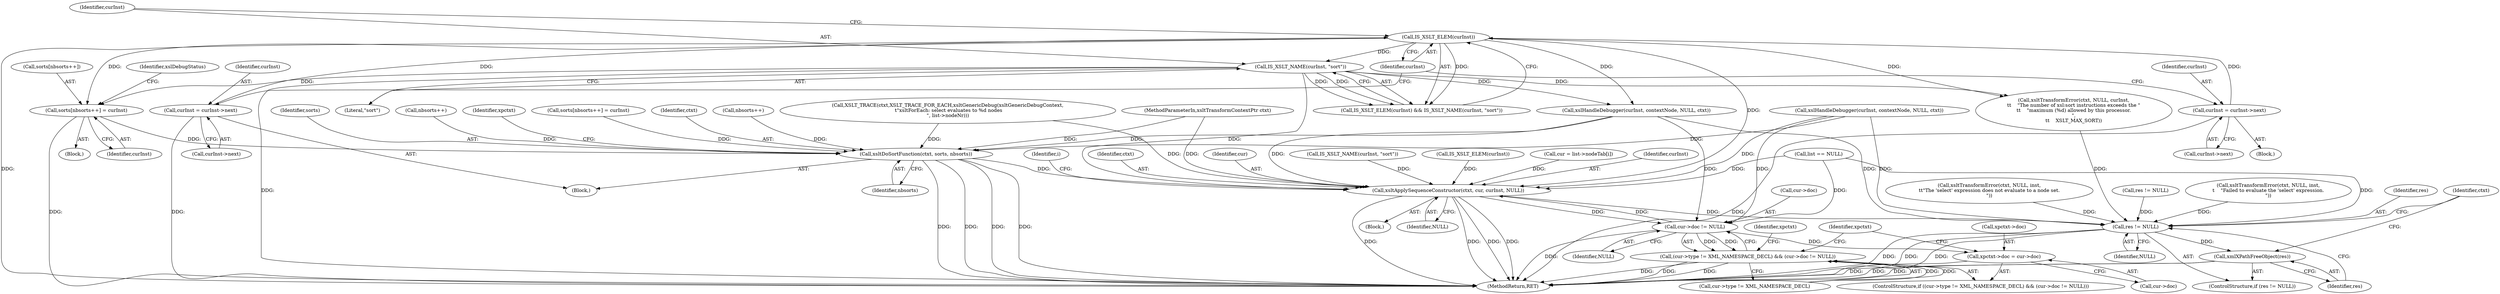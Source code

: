 digraph "0_Chrome_96dbafe288dbe2f0cc45fa3c39daf6d0c37acbab_40@array" {
"1000375" [label="(Call,sorts[nbsorts++] = curInst)"];
"1000355" [label="(Call,IS_XSLT_ELEM(curInst))"];
"1000348" [label="(Call,curInst = curInst->next)"];
"1000390" [label="(Call,curInst = curInst->next)"];
"1000357" [label="(Call,IS_XSLT_NAME(curInst, \"sort\"))"];
"1000395" [label="(Call,xsltDoSortFunction(ctxt, sorts, nbsorts))"];
"1000456" [label="(Call,xsltApplySequenceConstructor(ctxt, cur, curInst, NULL))"];
"1000437" [label="(Call,cur->doc != NULL)"];
"1000431" [label="(Call,(cur->type != XML_NAMESPACE_DECL) && (cur->doc != NULL))"];
"1000442" [label="(Call,xpctxt->doc = cur->doc)"];
"1000464" [label="(Call,res != NULL)"];
"1000467" [label="(Call,xmlXPathFreeObject(res))"];
"1000327" [label="(Block,)"];
"1000396" [label="(Identifier,ctxt)"];
"1000336" [label="(Call,nbsorts++)"];
"1000438" [label="(Call,cur->doc)"];
"1000465" [label="(Identifier,res)"];
"1000354" [label="(Call,IS_XSLT_ELEM(curInst) && IS_XSLT_NAME(curInst, \"sort\"))"];
"1000391" [label="(Identifier,curInst)"];
"1000457" [label="(Identifier,ctxt)"];
"1000468" [label="(Identifier,res)"];
"1000110" [label="(MethodParameterIn,xsltTransformContextPtr ctxt)"];
"1000348" [label="(Call,curInst = curInst->next)"];
"1000417" [label="(Block,)"];
"1000504" [label="(MethodReturn,RET)"];
"1000443" [label="(Call,xpctxt->doc)"];
"1000265" [label="(Call,xsltTransformError(ctxt, NULL, inst,\n\t\t\"The 'select' expression does not evaluate to a node set.\n\"))"];
"1000375" [label="(Call,sorts[nbsorts++] = curInst)"];
"1000466" [label="(Identifier,NULL)"];
"1000359" [label="(Literal,\"sort\")"];
"1000395" [label="(Call,xsltDoSortFunction(ctxt, sorts, nbsorts))"];
"1000456" [label="(Call,xsltApplySequenceConstructor(ctxt, cur, curInst, NULL))"];
"1000374" [label="(Block,)"];
"1000301" [label="(Call,XSLT_TRACE(ctxt,XSLT_TRACE_FOR_EACH,xsltGenericDebug(xsltGenericDebugContext,\n \t\"xsltForEach: select evaluates to %d nodes\n\", list->nodeNr)))"];
"1000464" [label="(Call,res != NULL)"];
"1000467" [label="(Call,xmlXPathFreeObject(res))"];
"1000397" [label="(Identifier,sorts)"];
"1000349" [label="(Identifier,curInst)"];
"1000355" [label="(Call,IS_XSLT_ELEM(curInst))"];
"1000356" [label="(Identifier,curInst)"];
"1000383" [label="(Identifier,xslDebugStatus)"];
"1000357" [label="(Call,IS_XSLT_NAME(curInst, \"sort\"))"];
"1000471" [label="(Identifier,ctxt)"];
"1000458" [label="(Identifier,cur)"];
"1000378" [label="(Call,nbsorts++)"];
"1000442" [label="(Call,xpctxt->doc = cur->doc)"];
"1000366" [label="(Call,xsltTransformError(ctxt, NULL, curInst,\n\t\t    \"The number of xsl:sort instructions exceeds the \"\n\t\t    \"maximum (%d) allowed by this processor.\n\",\n\t\t    XSLT_MAX_SORT))"];
"1000401" [label="(Identifier,xpctxt)"];
"1000376" [label="(Call,sorts[nbsorts++])"];
"1000431" [label="(Call,(cur->type != XML_NAMESPACE_DECL) && (cur->doc != NULL))"];
"1000324" [label="(Call,IS_XSLT_NAME(curInst, \"sort\"))"];
"1000398" [label="(Identifier,nbsorts)"];
"1000292" [label="(Call,list == NULL)"];
"1000333" [label="(Call,sorts[nbsorts++] = curInst)"];
"1000437" [label="(Call,cur->doc != NULL)"];
"1000463" [label="(ControlStructure,if (res != NULL))"];
"1000248" [label="(Call,res != NULL)"];
"1000360" [label="(Block,)"];
"1000430" [label="(ControlStructure,if ((cur->type != XML_NAMESPACE_DECL) && (cur->doc != NULL)))"];
"1000392" [label="(Call,curInst->next)"];
"1000390" [label="(Call,curInst = curInst->next)"];
"1000322" [label="(Call,IS_XSLT_ELEM(curInst))"];
"1000446" [label="(Call,cur->doc)"];
"1000444" [label="(Identifier,xpctxt)"];
"1000380" [label="(Identifier,curInst)"];
"1000460" [label="(Identifier,NULL)"];
"1000279" [label="(Call,xsltTransformError(ctxt, NULL, inst,\n\t    \"Failed to evaluate the 'select' expression.\n\"))"];
"1000459" [label="(Identifier,curInst)"];
"1000343" [label="(Call,xslHandleDebugger(curInst, contextNode, NULL, ctxt))"];
"1000432" [label="(Call,cur->type != XML_NAMESPACE_DECL)"];
"1000451" [label="(Identifier,xpctxt)"];
"1000416" [label="(Identifier,i)"];
"1000385" [label="(Call,xslHandleDebugger(curInst, contextNode, NULL, ctxt))"];
"1000418" [label="(Call,cur = list->nodeTab[i])"];
"1000358" [label="(Identifier,curInst)"];
"1000441" [label="(Identifier,NULL)"];
"1000350" [label="(Call,curInst->next)"];
"1000375" -> "1000374"  [label="AST: "];
"1000375" -> "1000380"  [label="CFG: "];
"1000376" -> "1000375"  [label="AST: "];
"1000380" -> "1000375"  [label="AST: "];
"1000383" -> "1000375"  [label="CFG: "];
"1000375" -> "1000504"  [label="DDG: "];
"1000355" -> "1000375"  [label="DDG: "];
"1000357" -> "1000375"  [label="DDG: "];
"1000375" -> "1000395"  [label="DDG: "];
"1000355" -> "1000354"  [label="AST: "];
"1000355" -> "1000356"  [label="CFG: "];
"1000356" -> "1000355"  [label="AST: "];
"1000358" -> "1000355"  [label="CFG: "];
"1000354" -> "1000355"  [label="CFG: "];
"1000355" -> "1000504"  [label="DDG: "];
"1000355" -> "1000354"  [label="DDG: "];
"1000348" -> "1000355"  [label="DDG: "];
"1000390" -> "1000355"  [label="DDG: "];
"1000355" -> "1000357"  [label="DDG: "];
"1000355" -> "1000366"  [label="DDG: "];
"1000355" -> "1000385"  [label="DDG: "];
"1000355" -> "1000456"  [label="DDG: "];
"1000348" -> "1000327"  [label="AST: "];
"1000348" -> "1000350"  [label="CFG: "];
"1000349" -> "1000348"  [label="AST: "];
"1000350" -> "1000348"  [label="AST: "];
"1000356" -> "1000348"  [label="CFG: "];
"1000348" -> "1000504"  [label="DDG: "];
"1000390" -> "1000360"  [label="AST: "];
"1000390" -> "1000392"  [label="CFG: "];
"1000391" -> "1000390"  [label="AST: "];
"1000392" -> "1000390"  [label="AST: "];
"1000356" -> "1000390"  [label="CFG: "];
"1000390" -> "1000504"  [label="DDG: "];
"1000357" -> "1000354"  [label="AST: "];
"1000357" -> "1000359"  [label="CFG: "];
"1000358" -> "1000357"  [label="AST: "];
"1000359" -> "1000357"  [label="AST: "];
"1000354" -> "1000357"  [label="CFG: "];
"1000357" -> "1000504"  [label="DDG: "];
"1000357" -> "1000354"  [label="DDG: "];
"1000357" -> "1000354"  [label="DDG: "];
"1000357" -> "1000366"  [label="DDG: "];
"1000357" -> "1000385"  [label="DDG: "];
"1000357" -> "1000456"  [label="DDG: "];
"1000395" -> "1000327"  [label="AST: "];
"1000395" -> "1000398"  [label="CFG: "];
"1000396" -> "1000395"  [label="AST: "];
"1000397" -> "1000395"  [label="AST: "];
"1000398" -> "1000395"  [label="AST: "];
"1000401" -> "1000395"  [label="CFG: "];
"1000395" -> "1000504"  [label="DDG: "];
"1000395" -> "1000504"  [label="DDG: "];
"1000395" -> "1000504"  [label="DDG: "];
"1000395" -> "1000504"  [label="DDG: "];
"1000385" -> "1000395"  [label="DDG: "];
"1000343" -> "1000395"  [label="DDG: "];
"1000301" -> "1000395"  [label="DDG: "];
"1000110" -> "1000395"  [label="DDG: "];
"1000333" -> "1000395"  [label="DDG: "];
"1000378" -> "1000395"  [label="DDG: "];
"1000336" -> "1000395"  [label="DDG: "];
"1000395" -> "1000456"  [label="DDG: "];
"1000456" -> "1000417"  [label="AST: "];
"1000456" -> "1000460"  [label="CFG: "];
"1000457" -> "1000456"  [label="AST: "];
"1000458" -> "1000456"  [label="AST: "];
"1000459" -> "1000456"  [label="AST: "];
"1000460" -> "1000456"  [label="AST: "];
"1000416" -> "1000456"  [label="CFG: "];
"1000456" -> "1000504"  [label="DDG: "];
"1000456" -> "1000504"  [label="DDG: "];
"1000456" -> "1000504"  [label="DDG: "];
"1000456" -> "1000504"  [label="DDG: "];
"1000456" -> "1000437"  [label="DDG: "];
"1000301" -> "1000456"  [label="DDG: "];
"1000110" -> "1000456"  [label="DDG: "];
"1000418" -> "1000456"  [label="DDG: "];
"1000324" -> "1000456"  [label="DDG: "];
"1000322" -> "1000456"  [label="DDG: "];
"1000292" -> "1000456"  [label="DDG: "];
"1000385" -> "1000456"  [label="DDG: "];
"1000437" -> "1000456"  [label="DDG: "];
"1000343" -> "1000456"  [label="DDG: "];
"1000456" -> "1000464"  [label="DDG: "];
"1000437" -> "1000431"  [label="AST: "];
"1000437" -> "1000441"  [label="CFG: "];
"1000438" -> "1000437"  [label="AST: "];
"1000441" -> "1000437"  [label="AST: "];
"1000431" -> "1000437"  [label="CFG: "];
"1000437" -> "1000504"  [label="DDG: "];
"1000437" -> "1000431"  [label="DDG: "];
"1000437" -> "1000431"  [label="DDG: "];
"1000292" -> "1000437"  [label="DDG: "];
"1000385" -> "1000437"  [label="DDG: "];
"1000343" -> "1000437"  [label="DDG: "];
"1000437" -> "1000442"  [label="DDG: "];
"1000431" -> "1000430"  [label="AST: "];
"1000431" -> "1000432"  [label="CFG: "];
"1000432" -> "1000431"  [label="AST: "];
"1000444" -> "1000431"  [label="CFG: "];
"1000451" -> "1000431"  [label="CFG: "];
"1000431" -> "1000504"  [label="DDG: "];
"1000431" -> "1000504"  [label="DDG: "];
"1000431" -> "1000504"  [label="DDG: "];
"1000432" -> "1000431"  [label="DDG: "];
"1000432" -> "1000431"  [label="DDG: "];
"1000442" -> "1000430"  [label="AST: "];
"1000442" -> "1000446"  [label="CFG: "];
"1000443" -> "1000442"  [label="AST: "];
"1000446" -> "1000442"  [label="AST: "];
"1000451" -> "1000442"  [label="CFG: "];
"1000442" -> "1000504"  [label="DDG: "];
"1000464" -> "1000463"  [label="AST: "];
"1000464" -> "1000466"  [label="CFG: "];
"1000465" -> "1000464"  [label="AST: "];
"1000466" -> "1000464"  [label="AST: "];
"1000468" -> "1000464"  [label="CFG: "];
"1000471" -> "1000464"  [label="CFG: "];
"1000464" -> "1000504"  [label="DDG: "];
"1000464" -> "1000504"  [label="DDG: "];
"1000464" -> "1000504"  [label="DDG: "];
"1000248" -> "1000464"  [label="DDG: "];
"1000292" -> "1000464"  [label="DDG: "];
"1000366" -> "1000464"  [label="DDG: "];
"1000265" -> "1000464"  [label="DDG: "];
"1000385" -> "1000464"  [label="DDG: "];
"1000279" -> "1000464"  [label="DDG: "];
"1000343" -> "1000464"  [label="DDG: "];
"1000464" -> "1000467"  [label="DDG: "];
"1000467" -> "1000463"  [label="AST: "];
"1000467" -> "1000468"  [label="CFG: "];
"1000468" -> "1000467"  [label="AST: "];
"1000471" -> "1000467"  [label="CFG: "];
"1000467" -> "1000504"  [label="DDG: "];
"1000467" -> "1000504"  [label="DDG: "];
}
